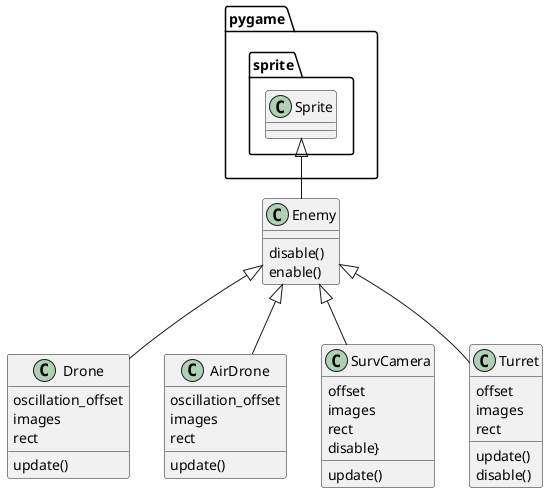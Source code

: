 @startuml
class pygame.sprite.Sprite
class Enemy{
disable()
enable()
}
class Drone{
oscillation_offset
images
rect
update()
}

class AirDrone{
oscillation_offset
images
rect
update()
}

class SurvCamera{
offset
images
rect
update()
disable}
}

class Turret{
offset
images
rect
update()
disable()
}

Enemy-up-|>pygame.sprite.Sprite
Drone-up-|>Enemy
AirDrone-up-|>Enemy
SurvCamera-up-|>Enemy
Turret-up-|>Enemy
@enduml